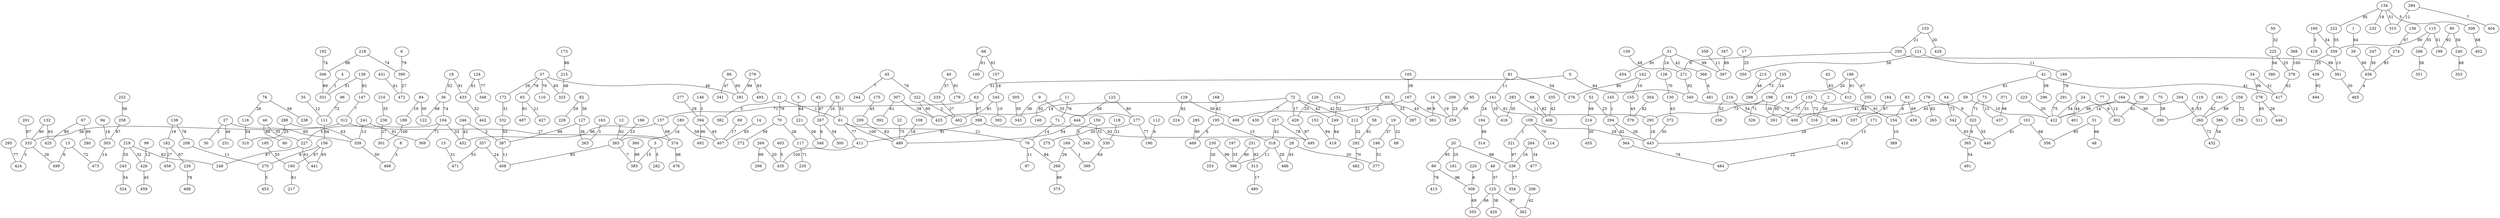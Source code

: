 graph {
  0 [label="0"];
  1 [label="1"];
  2 [label="2"];
  3 [label="3"];
  4 [label="4"];
  5 [label="5"];
  6 [label="6"];
  8 [label="8"];
  9 [label="9"];
  11 [label="11"];
  12 [label="12"];
  13 [label="13"];
  14 [label="14"];
  15 [label="15"];
  16 [label="16"];
  17 [label="17"];
  18 [label="18"];
  19 [label="19"];
  20 [label="20"];
  21 [label="21"];
  22 [label="22"];
  24 [label="24"];
  27 [label="27"];
  28 [label="28"];
  30 [label="30"];
  31 [label="31"];
  32 [label="32"];
  34 [label="34"];
  35 [label="35"];
  36 [label="36"];
  37 [label="37"];
  38 [label="38"];
  39 [label="39"];
  40 [label="40"];
  41 [label="41"];
  42 [label="42"];
  43 [label="43"];
  45 [label="45"];
  46 [label="46"];
  48 [label="48"];
  49 [label="49"];
  50 [label="50"];
  51 [label="51"];
  52 [label="52"];
  58 [label="58"];
  59 [label="59"];
  61 [label="61"];
  63 [label="63"];
  64 [label="64"];
  65 [label="65"];
  66 [label="66"];
  67 [label="67"];
  68 [label="68"];
  69 [label="69"];
  70 [label="70"];
  71 [label="71"];
  72 [label="72"];
  73 [label="73"];
  75 [label="75"];
  76 [label="76"];
  77 [label="77"];
  78 [label="78"];
  80 [label="80"];
  81 [label="81"];
  82 [label="82"];
  83 [label="83"];
  84 [label="84"];
  86 [label="86"];
  88 [label="88"];
  89 [label="89"];
  90 [label="90"];
  93 [label="93"];
  94 [label="94"];
  95 [label="95"];
  96 [label="96"];
  97 [label="97"];
  99 [label="99"];
  100 [label="100"];
  101 [label="101"];
  104 [label="104"];
  105 [label="105"];
  108 [label="108"];
  109 [label="109"];
  110 [label="110"];
  111 [label="111"];
  112 [label="112"];
  114 [label="114"];
  115 [label="115"];
  116 [label="116"];
  117 [label="117"];
  118 [label="118"];
  119 [label="119"];
  121 [label="121"];
  122 [label="122"];
  123 [label="123"];
  124 [label="124"];
  125 [label="125"];
  126 [label="126"];
  127 [label="127"];
  128 [label="128"];
  129 [label="129"];
  130 [label="130"];
  131 [label="131"];
  132 [label="132"];
  133 [label="133"];
  134 [label="134"];
  135 [label="135"];
  136 [label="136"];
  137 [label="137"];
  138 [label="138"];
  139 [label="139"];
  140 [label="140"];
  141 [label="141"];
  142 [label="142"];
  145 [label="145"];
  146 [label="146"];
  147 [label="147"];
  150 [label="150"];
  152 [label="152"];
  153 [label="153"];
  154 [label="154"];
  155 [label="155"];
  156 [label="156"];
  157 [label="157"];
  158 [label="158"];
  159 [label="159"];
  160 [label="160"];
  161 [label="161"];
  163 [label="163"];
  164 [label="164"];
  166 [label="166"];
  167 [label="167"];
  168 [label="168"];
  169 [label="169"];
  171 [label="171"];
  172 [label="172"];
  173 [label="173"];
  175 [label="175"];
  176 [label="176"];
  177 [label="177"];
  179 [label="179"];
  180 [label="180"];
  181 [label="181"];
  182 [label="182"];
  184 [label="184"];
  185 [label="185"];
  186 [label="186"];
  188 [label="188"];
  189 [label="189"];
  190 [label="190"];
  191 [label="191"];
  192 [label="192"];
  193 [label="193"];
  194 [label="194"];
  195 [label="195"];
  196 [label="196"];
  197 [label="197"];
  198 [label="198"];
  199 [label="199"];
  200 [label="200"];
  201 [label="201"];
  204 [label="204"];
  206 [label="206"];
  208 [label="208"];
  209 [label="209"];
  210 [label="210"];
  212 [label="212"];
  213 [label="213"];
  214 [label="214"];
  215 [label="215"];
  216 [label="216"];
  217 [label="217"];
  218 [label="218"];
  219 [label="219"];
  220 [label="220"];
  221 [label="221"];
  222 [label="222"];
  223 [label="223"];
  224 [label="224"];
  225 [label="225"];
  226 [label="226"];
  227 [label="227"];
  228 [label="228"];
  230 [label="230"];
  231 [label="231"];
  232 [label="232"];
  233 [label="233"];
  235 [label="235"];
  236 [label="236"];
  238 [label="238"];
  240 [label="240"];
  241 [label="241"];
  243 [label="243"];
  244 [label="244"];
  245 [label="245"];
  246 [label="246"];
  247 [label="247"];
  248 [label="248"];
  249 [label="249"];
  250 [label="250"];
  251 [label="251"];
  252 [label="252"];
  253 [label="253"];
  254 [label="254"];
  255 [label="255"];
  256 [label="256"];
  257 [label="257"];
  258 [label="258"];
  259 [label="259"];
  260 [label="260"];
  261 [label="261"];
  263 [label="263"];
  264 [label="264"];
  265 [label="265"];
  266 [label="266"];
  267 [label="267"];
  268 [label="268"];
  269 [label="269"];
  270 [label="270"];
  271 [label="271"];
  272 [label="272"];
  274 [label="274"];
  275 [label="275"];
  276 [label="276"];
  277 [label="277"];
  278 [label="278"];
  279 [label="279"];
  280 [label="280"];
  281 [label="281"];
  282 [label="282"];
  283 [label="283"];
  284 [label="284"];
  285 [label="285"];
  287 [label="287"];
  288 [label="288"];
  290 [label="290"];
  291 [label="291"];
  292 [label="292"];
  293 [label="293"];
  294 [label="294"];
  295 [label="295"];
  296 [label="296"];
  298 [label="298"];
  299 [label="299"];
  300 [label="300"];
  301 [label="301"];
  302 [label="302"];
  303 [label="303"];
  304 [label="304"];
  305 [label="305"];
  306 [label="306"];
  307 [label="307"];
  308 [label="308"];
  309 [label="309"];
  310 [label="310"];
  311 [label="311"];
  312 [label="312"];
  313 [label="313"];
  314 [label="314"];
  315 [label="315"];
  316 [label="316"];
  318 [label="318"];
  321 [label="321"];
  322 [label="322"];
  323 [label="323"];
  324 [label="324"];
  325 [label="325"];
  326 [label="326"];
  330 [label="330"];
  331 [label="331"];
  332 [label="332"];
  333 [label="333"];
  335 [label="335"];
  336 [label="336"];
  337 [label="337"];
  339 [label="339"];
  340 [label="340"];
  341 [label="341"];
  342 [label="342"];
  343 [label="343"];
  346 [label="346"];
  347 [label="347"];
  348 [label="348"];
  349 [label="349"];
  350 [label="350"];
  351 [label="351"];
  353 [label="353"];
  354 [label="354"];
  355 [label="355"];
  356 [label="356"];
  357 [label="357"];
  358 [label="358"];
  359 [label="359"];
  360 [label="360"];
  361 [label="361"];
  362 [label="362"];
  364 [label="364"];
  365 [label="365"];
  366 [label="366"];
  368 [label="368"];
  369 [label="369"];
  371 [label="371"];
  372 [label="372"];
  373 [label="373"];
  374 [label="374"];
  377 [label="377"];
  378 [label="378"];
  379 [label="379"];
  380 [label="380"];
  381 [label="381"];
  382 [label="382"];
  383 [label="383"];
  384 [label="384"];
  385 [label="385"];
  386 [label="386"];
  387 [label="387"];
  389 [label="389"];
  390 [label="390"];
  392 [label="392"];
  393 [label="393"];
  394 [label="394"];
  396 [label="396"];
  397 [label="397"];
  398 [label="398"];
  399 [label="399"];
  400 [label="400"];
  401 [label="401"];
  402 [label="402"];
  403 [label="403"];
  404 [label="404"];
  406 [label="406"];
  407 [label="407"];
  408 [label="408"];
  410 [label="410"];
  411 [label="411"];
  412 [label="412"];
  413 [label="413"];
  416 [label="416"];
  417 [label="417"];
  418 [label="418"];
  419 [label="419"];
  420 [label="420"];
  422 [label="422"];
  423 [label="423"];
  424 [label="424"];
  425 [label="425"];
  426 [label="426"];
  427 [label="427"];
  428 [label="428"];
  429 [label="429"];
  430 [label="430"];
  431 [label="431"];
  432 [label="432"];
  433 [label="433"];
  435 [label="435"];
  437 [label="437"];
  438 [label="438"];
  439 [label="439"];
  440 [label="440"];
  441 [label="441"];
  442 [label="442"];
  443 [label="443"];
  444 [label="444"];
  446 [label="446"];
  452 [label="452"];
  453 [label="453"];
  454 [label="454"];
  455 [label="455"];
  456 [label="456"];
  458 [label="458"];
  459 [label="459"];
  462 [label="462"];
  465 [label="465"];
  468 [label="468"];
  469 [label="469"];
  471 [label="471"];
  472 [label="472"];
  473 [label="473"];
  476 [label="476"];
  477 [label="477"];
  480 [label="480"];
  481 [label="481"];
  482 [label="482"];
  484 [label="484"];
  486 [label="486"];
  487 [label="487"];
  488 [label="488"];
  489 [label="489"];
  491 [label="491"];
  492 [label="492"];
  493 [label="493"];
  494 [label="494"];
  495 [label="495"];
  498 [label="498"];
  499 [label="499"];
  0 -- 340 [label="84"];
  0 -- 63 [label="51"];
  1 -- 39 [label="64"];
  2 -- 316 [label="59"];
  3 -- 282 [label="5"];
  3 -- 385 [label="15"];
  4 -- 331 [label="1"];
  5 -- 221 [label="64"];
  6 -- 390 [label="79"];
  8 -- 468 [label="3"];
  9 -- 177 [label="33"];
  9 -- 343 [label="36"];
  11 -- 140 [label="92"];
  11 -- 71 [label="76"];
  12 -- 383 [label="92"];
  13 -- 473 [label="72"];
  13 -- 499 [label="6"];
  14 -- 407 [label="85"];
  15 -- 471 [label="51"];
  16 -- 259 [label="19"];
  16 -- 361 [label="9"];
  17 -- 350 [label="25"];
  18 -- 433 [label="91"];
  18 -- 36 [label="52"];
  19 -- 68 [label="32"];
  19 -- 196 [label="37"];
  20 -- 161 [label="25"];
  20 -- 89 [label="95"];
  20 -- 336 [label="88"];
  21 -- 61 [label="1"];
  21 -- 70 [label="79"];
  21 -- 382 [label="5"];
  22 -- 489 [label="75"];
  24 -- 422 [label="54"];
  24 -- 302 [label="6"];
  24 -- 401 [label="44"];
  27 -- 30 [label="2"];
  27 -- 339 [label="60"];
  27 -- 231 [label="46"];
  28 -- 486 [label="45"];
  28 -- 377 [label="20"];
  31 -- 356 [label="95"];
  31 -- 48 [label="66"];
  32 -- 61 [label="51"];
  32 -- 267 [label="16"];
  34 -- 278 [label="99"];
  34 -- 417 [label="51"];
  35 -- 111 [label="12"];
  36 -- 122 [label="68"];
  36 -- 104 [label="74"];
  37 -- 172 [label="26"];
  37 -- 325 [label="65"];
  37 -- 65 [label="78"];
  37 -- 110 [label="70"];
  37 -- 281 [label="46"];
  38 -- 302 [label="61"];
  39 -- 456 [label="90"];
  40 -- 233 [label="37"];
  40 -- 179 [label="91"];
  41 -- 296 [label="58"];
  41 -- 417 [label="41"];
  41 -- 59 [label="61"];
  42 -- 412 [label="83"];
  43 -- 267 [label="87"];
  45 -- 244 [label="7"];
  45 -- 322 [label="70"];
  46 -- 227 [label="35"];
  46 -- 80 [label="88"];
  49 -- 125 [label="37"];
  50 -- 225 [label="32"];
  51 -- 128 [label="24"];
  51 -- 366 [label="42"];
  51 -- 397 [label="99"];
  51 -- 454 [label="30"];
  52 -- 214 [label="69"];
  52 -- 294 [label="25"];
  58 -- 292 [label="81"];
  59 -- 422 [label="10"];
  59 -- 384 [label="45"];
  61 -- 411 [label="77"];
  61 -- 489 [label="100"];
  61 -- 76 [label="21"];
  63 -- 137 [label="71"];
  63 -- 398 [label="67"];
  64 -- 342 [label="72"];
  65 -- 427 [label="21"];
  65 -- 487 [label="61"];
  66 -- 157 [label="61"];
  66 -- 100 [label="61"];
  67 -- 425 [label="80"];
  67 -- 280 [label="89"];
  69 -- 407 [label="17"];
  70 -- 272 [label="59"];
  70 -- 117 [label="28"];
  71 -- 76 [label="14"];
  72 -- 249 [label="42"];
  72 -- 430 [label="7"];
  72 -- 212 [label="42"];
  72 -- 423 [label="14"];
  72 -- 428 [label="17"];
  73 -- 323 [label="71"];
  73 -- 437 [label="13"];
  75 -- 290 [label="38"];
  76 -- 268 [label="84"];
  76 -- 97 [label="11"];
  77 -- 302 [label="12"];
  78 -- 116 [label="26"];
  78 -- 238 [label="56"];
  81 -- 141 [label="11"];
  81 -- 276 [label="54"];
  82 -- 127 [label="36"];
  82 -- 228 [label="29"];
  83 -- 154 [label="6"];
  83 -- 439 [label="49"];
  84 -- 122 [label="50"];
  84 -- 189 [label="19"];
  86 -- 281 [label="60"];
  86 -- 341 [label="47"];
  88 -- 406 [label="82"];
  89 -- 413 [label="78"];
  89 -- 308 [label="96"];
  90 -- 199 [label="92"];
  90 -- 240 [label="56"];
  93 -- 287 [label="33"];
  93 -- 212 [label="2"];
  94 -- 303 [label="16"];
  95 -- 259 [label="95"];
  96 -- 111 [label="72"];
  99 -- 426 [label="12"];
  101 -- 356 [label="68"];
  101 -- 440 [label="41"];
  104 -- 452 [label="33"];
  104 -- 369 [label="71"];
  104 -- 227 [label="5"];
  105 -- 167 [label="39"];
  108 -- 489 [label="18"];
  109 -- 321 [label="1"];
  109 -- 443 [label="29"];
  109 -- 114 [label="70"];
  111 -- 156 [label="94"];
  112 -- 190 [label="6"];
  115 -- 266 [label="35"];
  115 -- 199 [label="51"];
  115 -- 359 [label="90"];
  116 -- 310 [label="54"];
  117 -- 235 [label="71"];
  118 -- 330 [label="21"];
  119 -- 290 [label="53"];
  121 -- 188 [label="11"];
  121 -- 350 [label="58"];
  123 -- 177 [label="80"];
  123 -- 444 [label="59"];
  124 -- 348 [label="77"];
  124 -- 433 [label="61"];
  125 -- 355 [label="66"];
  125 -- 420 [label="38"];
  125 -- 362 [label="87"];
  126 -- 361 [label="43"];
  126 -- 428 [label="25"];
  127 -- 263 [label="36"];
  127 -- 387 [label="99"];
  128 -- 130 [label="70"];
  129 -- 224 [label="82"];
  129 -- 498 [label="59"];
  130 -- 372 [label="43"];
  131 -- 249 [label="52"];
  132 -- 333 [label="90"];
  132 -- 425 [label="63"];
  133 -- 400 [label="31"];
  133 -- 261 [label="77"];
  133 -- 154 [label="91"];
  133 -- 316 [label="72"];
  134 -- 315 [label="51"];
  134 -- 232 [label="19"];
  134 -- 222 [label="95"];
  134 -- 309 [label="5"];
  135 -- 298 [label="73"];
  135 -- 198 [label="24"];
  136 -- 274 [label="67"];
  137 -- 374 [label="68"];
  137 -- 452 [label="96"];
  138 -- 182 [label="19"];
  138 -- 208 [label="78"];
  139 -- 331 [label="51"];
  139 -- 147 [label="92"];
  141 -- 194 [label="24"];
  141 -- 416 [label="35"];
  141 -- 293 [label="61"];
  142 -- 276 [label="90"];
  142 -- 155 [label="10"];
  145 -- 294 [label="1"];
  146 -- 394 [label="3"];
  147 -- 312 [label="7"];
  150 -- 330 [label="31"];
  150 -- 349 [label="5"];
  152 -- 419 [label="94"];
  153 -- 429 [label="20"];
  153 -- 250 [label="21"];
  154 -- 389 [label="10"];
  155 -- 379 [label="45"];
  156 -- 193 [label="67"];
  156 -- 270 [label="8"];
  156 -- 441 [label="65"];
  157 -- 245 [label="18"];
  158 -- 254 [label="72"];
  158 -- 260 [label="89"];
  159 -- 271 [label="48"];
  160 -- 359 [label="34"];
  160 -- 418 [label="3"];
  163 -- 263 [label="3"];
  164 -- 422 [label="98"];
  164 -- 290 [label="90"];
  166 -- 383 [label="23"];
  167 -- 259 [label="90"];
  167 -- 498 [label="51"];
  168 -- 195 [label="42"];
  169 -- 399 [label="1"];
  169 -- 268 [label="26"];
  171 -- 410 [label="13"];
  172 -- 332 [label="31"];
  173 -- 215 [label="88"];
  175 -- 200 [label="45"];
  176 -- 265 [label="82"];
  176 -- 400 [label="41"];
  176 -- 323 [label="9"];
  177 -- 275 [label="20"];
  177 -- 190 [label="77"];
  180 -- 383 [label="16"];
  180 -- 407 [label="58"];
  181 -- 260 [label="42"];
  182 -- 226 [label="67"];
  182 -- 458 [label="27"];
  184 -- 337 [label="87"];
  185 -- 193 [label="55"];
  186 -- 255 [label="67"];
  186 -- 191 [label="20"];
  186 -- 412 [label="91"];
  188 -- 291 [label="78"];
  189 -- 301 [label="100"];
  191 -- 261 [label="95"];
  192 -- 306 [label="74"];
  193 -- 217 [label="61"];
  194 -- 314 [label="86"];
  195 -- 469 [label="6"];
  195 -- 318 [label="15"];
  196 -- 377 [label="51"];
  197 -- 396 [label="33"];
  198 -- 326 [label="71"];
  198 -- 400 [label="36"];
  198 -- 293 [label="73"];
  200 -- 489 [label="83"];
  201 -- 333 [label="97"];
  204 -- 422 [label="14"];
  204 -- 260 [label="9"];
  206 -- 362 [label="42"];
  208 -- 270 [label="11"];
  209 -- 259 [label="23"];
  210 -- 236 [label="35"];
  212 -- 292 [label="32"];
  213 -- 298 [label="46"];
  214 -- 455 [label="30"];
  215 -- 325 [label="48"];
  216 -- 261 [label="54"];
  216 -- 256 [label="52"];
  218 -- 306 [label="98"];
  218 -- 390 [label="74"];
  219 -- 426 [label="32"];
  219 -- 243 [label="55"];
  219 -- 248 [label="82"];
  220 -- 308 [label="8"];
  221 -- 346 [label="56"];
  222 -- 359 [label="55"];
  223 -- 422 [label="20"];
  225 -- 380 [label="94"];
  225 -- 378 [label="25"];
  226 -- 488 [label="78"];
  227 -- 441 [label="61"];
  227 -- 248 [label="87"];
  230 -- 396 [label="99"];
  230 -- 253 [label="28"];
  233 -- 462 [label="27"];
  236 -- 301 [label="27"];
  240 -- 353 [label="68"];
  241 -- 339 [label="13"];
  241 -- 369 [label="91"];
  243 -- 324 [label="54"];
  245 -- 393 [label="10"];
  245 -- 462 [label="81"];
  246 -- 387 [label="2"];
  246 -- 452 [label="42"];
  247 -- 456 [label="30"];
  249 -- 419 [label="84"];
  250 -- 381 [label="89"];
  250 -- 271 [label="6"];
  251 -- 313 [label="82"];
  251 -- 396 [label="80"];
  252 -- 258 [label="56"];
  255 -- 337 [label="84"];
  257 -- 495 [label="78"];
  257 -- 318 [label="42"];
  258 -- 303 [label="97"];
  260 -- 432 [label="72"];
  264 -- 336 [label="16"];
  264 -- 477 [label="34"];
  266 -- 351 [label="56"];
  267 -- 346 [label="6"];
  267 -- 300 [label="54"];
  268 -- 373 [label="89"];
  269 -- 299 [label="99"];
  269 -- 435 [label="20"];
  270 -- 453 [label="5"];
  271 -- 340 [label="92"];
  274 -- 456 [label="93"];
  277 -- 394 [label="29"];
  278 -- 446 [label="26"];
  278 -- 311 [label="65"];
  279 -- 493 [label="83"];
  279 -- 281 [label="99"];
  283 -- 406 [label="11"];
  283 -- 416 [label="35"];
  284 -- 315 [label="12"];
  284 -- 404 [label="7"];
  285 -- 469 [label="90"];
  288 -- 310 [label="25"];
  288 -- 339 [label="63"];
  291 -- 422 [label="75"];
  292 -- 482 [label="70"];
  293 -- 443 [label="18"];
  294 -- 443 [label="26"];
  294 -- 364 [label="82"];
  295 -- 424 [label="77"];
  303 -- 473 [label="14"];
  304 -- 379 [label="42"];
  305 -- 343 [label="50"];
  306 -- 331 [label="89"];
  307 -- 423 [label="39"];
  307 -- 392 [label="61"];
  308 -- 355 [label="69"];
  309 -- 402 [label="68"];
  312 -- 333 [label="56"];
  312 -- 374 [label="27"];
  313 -- 480 [label="17"];
  318 -- 396 [label="11"];
  318 -- 486 [label="29"];
  321 -- 336 [label="97"];
  322 -- 462 [label="2"];
  322 -- 423 [label="60"];
  323 -- 440 [label="55"];
  323 -- 365 [label="9"];
  330 -- 399 [label="64"];
  332 -- 387 [label="55"];
  333 -- 499 [label="26"];
  333 -- 424 [label="3"];
  335 -- 406 [label="42"];
  336 -- 354 [label="17"];
  339 -- 468 [label="50"];
  340 -- 384 [label="79"];
  342 -- 440 [label="83"];
  347 -- 397 [label="89"];
  357 -- 471 [label="53"];
  357 -- 408 [label="24"];
  358 -- 397 [label="11"];
  359 -- 438 [label="35"];
  359 -- 381 [label="13"];
  360 -- 385 [label="99"];
  364 -- 484 [label="78"];
  365 -- 491 [label="54"];
  366 -- 481 [label="6"];
  368 -- 378 [label="100"];
  371 -- 437 [label="96"];
  372 -- 443 [label="30"];
  374 -- 476 [label="68"];
  378 -- 417 [label="62"];
  381 -- 465 [label="30"];
  383 -- 385 [label="7"];
  383 -- 408 [label="85"];
  384 -- 443 [label="29"];
  386 -- 432 [label="54"];
  387 -- 408 [label="11"];
  390 -- 472 [label="27"];
  394 -- 407 [label="45"];
  394 -- 492 [label="96"];
  398 -- 411 [label="91"];
  398 -- 495 [label="93"];
  403 -- 435 [label="5"];
  410 -- 484 [label="22"];
  411 -- 435 [label="100"];
  426 -- 459 [label="45"];
  428 -- 495 [label="97"];
  431 -- 472 [label="61"];
  433 -- 442 [label="52"];
  438 -- 494 [label="92"];
  444 -- 489 [label="54"];
  456 -- 465 [label="4"];
}
